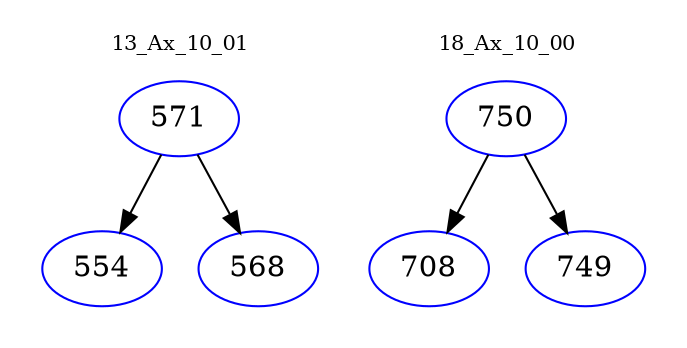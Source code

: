 digraph{
subgraph cluster_0 {
color = white
label = "13_Ax_10_01";
fontsize=10;
T0_571 [label="571", color="blue"]
T0_571 -> T0_554 [color="black"]
T0_554 [label="554", color="blue"]
T0_571 -> T0_568 [color="black"]
T0_568 [label="568", color="blue"]
}
subgraph cluster_1 {
color = white
label = "18_Ax_10_00";
fontsize=10;
T1_750 [label="750", color="blue"]
T1_750 -> T1_708 [color="black"]
T1_708 [label="708", color="blue"]
T1_750 -> T1_749 [color="black"]
T1_749 [label="749", color="blue"]
}
}
